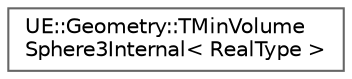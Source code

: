 digraph "Graphical Class Hierarchy"
{
 // INTERACTIVE_SVG=YES
 // LATEX_PDF_SIZE
  bgcolor="transparent";
  edge [fontname=Helvetica,fontsize=10,labelfontname=Helvetica,labelfontsize=10];
  node [fontname=Helvetica,fontsize=10,shape=box,height=0.2,width=0.4];
  rankdir="LR";
  Node0 [id="Node000000",label="UE::Geometry::TMinVolume\lSphere3Internal\< RealType \>",height=0.2,width=0.4,color="grey40", fillcolor="white", style="filled",URL="$d5/d71/structUE_1_1Geometry_1_1TMinVolumeSphere3Internal.html",tooltip=" "];
}
